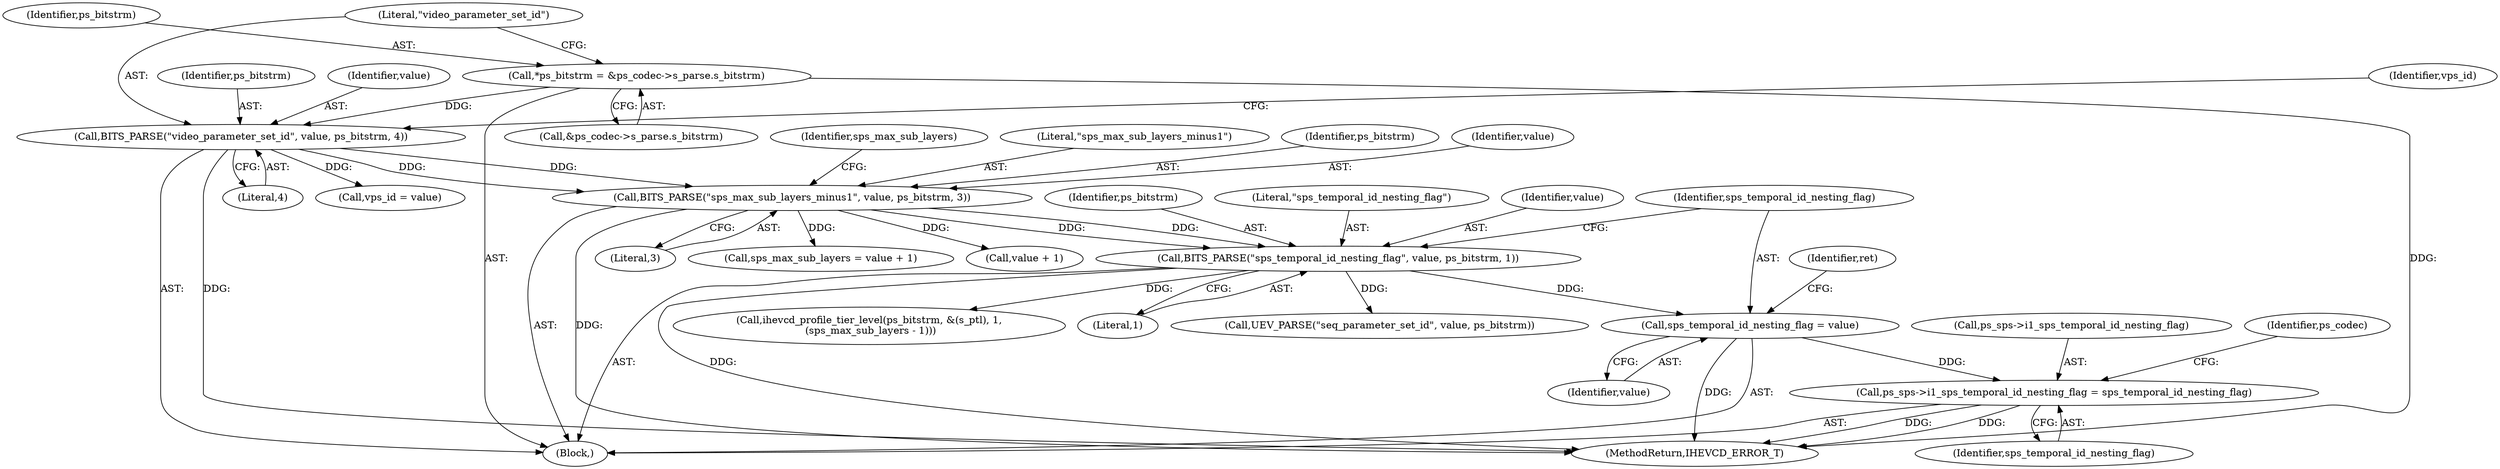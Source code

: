 digraph "0_Android_1ab5ce7e42feccd49e49752e6f58f9097ac5d254@pointer" {
"1000234" [label="(Call,ps_sps->i1_sps_temporal_id_nesting_flag = sps_temporal_id_nesting_flag)"];
"1000169" [label="(Call,sps_temporal_id_nesting_flag = value)"];
"1000164" [label="(Call,BITS_PARSE(\"sps_temporal_id_nesting_flag\", value, ps_bitstrm, 1))"];
"1000148" [label="(Call,BITS_PARSE(\"sps_max_sub_layers_minus1\", value, ps_bitstrm, 3))"];
"1000132" [label="(Call,BITS_PARSE(\"video_parameter_set_id\", value, ps_bitstrm, 4))"];
"1000124" [label="(Call,*ps_bitstrm = &ps_codec->s_parse.s_bitstrm)"];
"1000154" [label="(Identifier,sps_max_sub_layers)"];
"1000126" [label="(Call,&ps_codec->s_parse.s_bitstrm)"];
"1000136" [label="(Literal,4)"];
"1000138" [label="(Identifier,vps_id)"];
"1000171" [label="(Identifier,value)"];
"1000155" [label="(Call,value + 1)"];
"1000137" [label="(Call,vps_id = value)"];
"1000135" [label="(Identifier,ps_bitstrm)"];
"1000173" [label="(Identifier,ret)"];
"1000149" [label="(Literal,\"sps_max_sub_layers_minus1\")"];
"1000234" [label="(Call,ps_sps->i1_sps_temporal_id_nesting_flag = sps_temporal_id_nesting_flag)"];
"1000182" [label="(Call,UEV_PARSE(\"seq_parameter_set_id\", value, ps_bitstrm))"];
"1000148" [label="(Call,BITS_PARSE(\"sps_max_sub_layers_minus1\", value, ps_bitstrm, 3))"];
"1000166" [label="(Identifier,value)"];
"1001336" [label="(MethodReturn,IHEVCD_ERROR_T)"];
"1000174" [label="(Call,ihevcd_profile_tier_level(ps_bitstrm, &(s_ptl), 1,\n (sps_max_sub_layers - 1)))"];
"1000152" [label="(Literal,3)"];
"1000167" [label="(Identifier,ps_bitstrm)"];
"1000153" [label="(Call,sps_max_sub_layers = value + 1)"];
"1000241" [label="(Identifier,ps_codec)"];
"1000235" [label="(Call,ps_sps->i1_sps_temporal_id_nesting_flag)"];
"1000164" [label="(Call,BITS_PARSE(\"sps_temporal_id_nesting_flag\", value, ps_bitstrm, 1))"];
"1000170" [label="(Identifier,sps_temporal_id_nesting_flag)"];
"1000151" [label="(Identifier,ps_bitstrm)"];
"1000168" [label="(Literal,1)"];
"1000132" [label="(Call,BITS_PARSE(\"video_parameter_set_id\", value, ps_bitstrm, 4))"];
"1000124" [label="(Call,*ps_bitstrm = &ps_codec->s_parse.s_bitstrm)"];
"1000165" [label="(Literal,\"sps_temporal_id_nesting_flag\")"];
"1000125" [label="(Identifier,ps_bitstrm)"];
"1000133" [label="(Literal,\"video_parameter_set_id\")"];
"1000108" [label="(Block,)"];
"1000169" [label="(Call,sps_temporal_id_nesting_flag = value)"];
"1000150" [label="(Identifier,value)"];
"1000134" [label="(Identifier,value)"];
"1000238" [label="(Identifier,sps_temporal_id_nesting_flag)"];
"1000234" -> "1000108"  [label="AST: "];
"1000234" -> "1000238"  [label="CFG: "];
"1000235" -> "1000234"  [label="AST: "];
"1000238" -> "1000234"  [label="AST: "];
"1000241" -> "1000234"  [label="CFG: "];
"1000234" -> "1001336"  [label="DDG: "];
"1000234" -> "1001336"  [label="DDG: "];
"1000169" -> "1000234"  [label="DDG: "];
"1000169" -> "1000108"  [label="AST: "];
"1000169" -> "1000171"  [label="CFG: "];
"1000170" -> "1000169"  [label="AST: "];
"1000171" -> "1000169"  [label="AST: "];
"1000173" -> "1000169"  [label="CFG: "];
"1000169" -> "1001336"  [label="DDG: "];
"1000164" -> "1000169"  [label="DDG: "];
"1000164" -> "1000108"  [label="AST: "];
"1000164" -> "1000168"  [label="CFG: "];
"1000165" -> "1000164"  [label="AST: "];
"1000166" -> "1000164"  [label="AST: "];
"1000167" -> "1000164"  [label="AST: "];
"1000168" -> "1000164"  [label="AST: "];
"1000170" -> "1000164"  [label="CFG: "];
"1000164" -> "1001336"  [label="DDG: "];
"1000148" -> "1000164"  [label="DDG: "];
"1000148" -> "1000164"  [label="DDG: "];
"1000164" -> "1000174"  [label="DDG: "];
"1000164" -> "1000182"  [label="DDG: "];
"1000148" -> "1000108"  [label="AST: "];
"1000148" -> "1000152"  [label="CFG: "];
"1000149" -> "1000148"  [label="AST: "];
"1000150" -> "1000148"  [label="AST: "];
"1000151" -> "1000148"  [label="AST: "];
"1000152" -> "1000148"  [label="AST: "];
"1000154" -> "1000148"  [label="CFG: "];
"1000148" -> "1001336"  [label="DDG: "];
"1000132" -> "1000148"  [label="DDG: "];
"1000132" -> "1000148"  [label="DDG: "];
"1000148" -> "1000153"  [label="DDG: "];
"1000148" -> "1000155"  [label="DDG: "];
"1000132" -> "1000108"  [label="AST: "];
"1000132" -> "1000136"  [label="CFG: "];
"1000133" -> "1000132"  [label="AST: "];
"1000134" -> "1000132"  [label="AST: "];
"1000135" -> "1000132"  [label="AST: "];
"1000136" -> "1000132"  [label="AST: "];
"1000138" -> "1000132"  [label="CFG: "];
"1000132" -> "1001336"  [label="DDG: "];
"1000124" -> "1000132"  [label="DDG: "];
"1000132" -> "1000137"  [label="DDG: "];
"1000124" -> "1000108"  [label="AST: "];
"1000124" -> "1000126"  [label="CFG: "];
"1000125" -> "1000124"  [label="AST: "];
"1000126" -> "1000124"  [label="AST: "];
"1000133" -> "1000124"  [label="CFG: "];
"1000124" -> "1001336"  [label="DDG: "];
}
